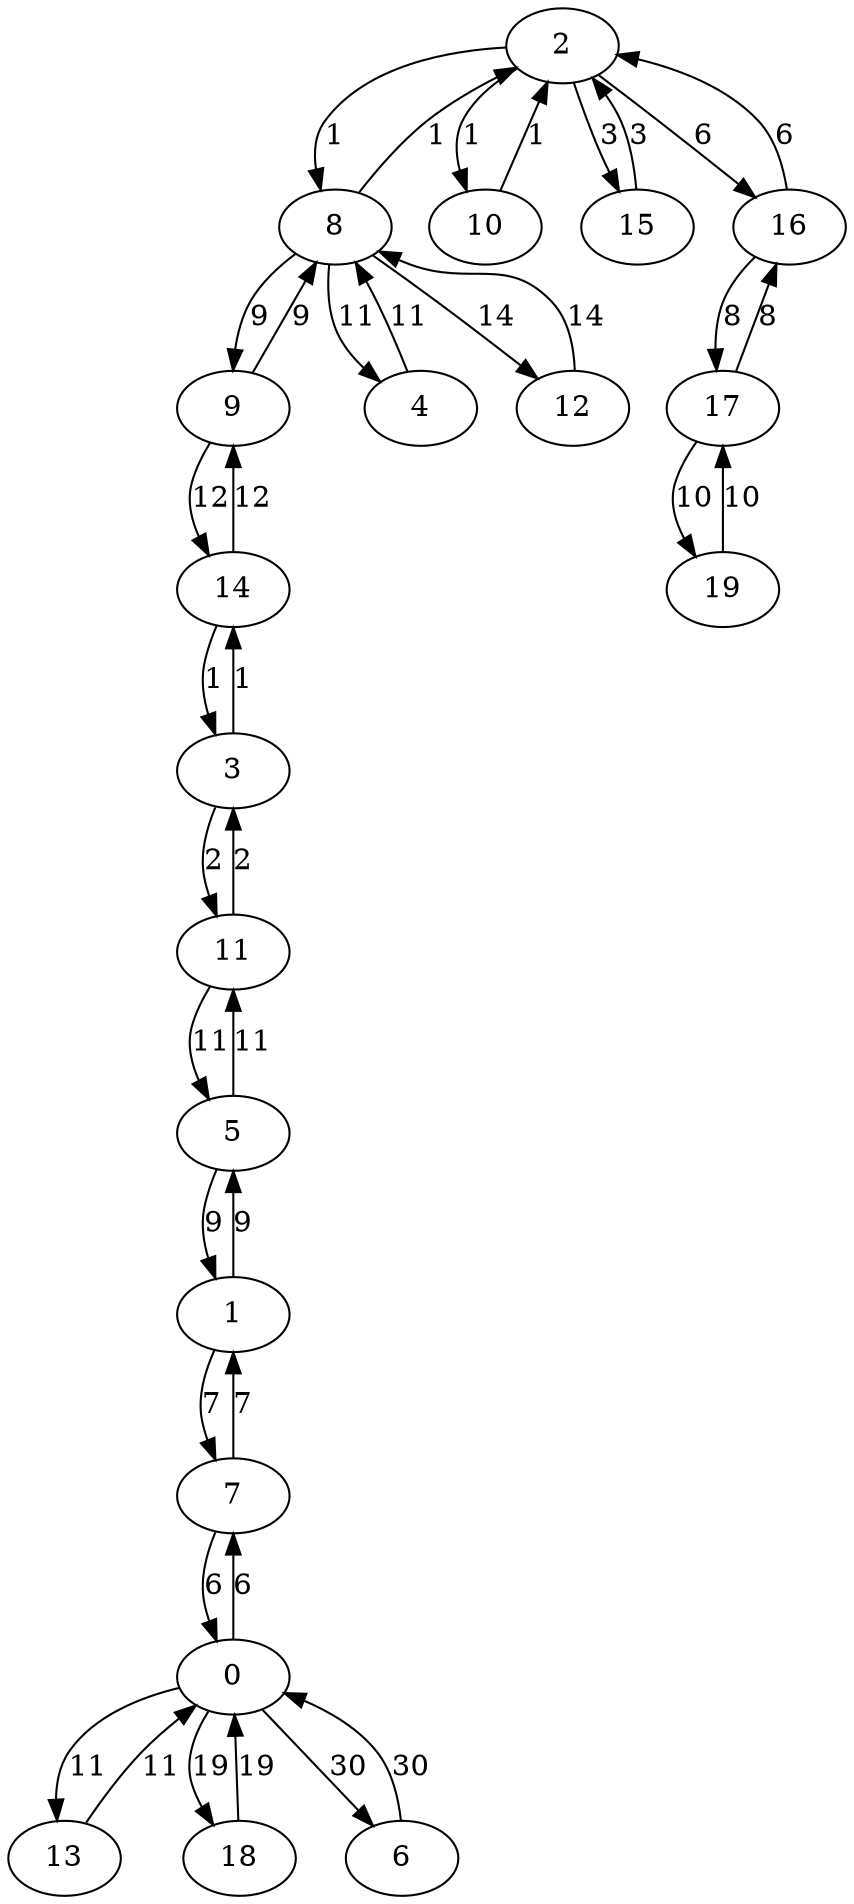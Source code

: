 digraph Gilbert20_PriMST {
2;8;10;15;16;17;9;19;4;14;3;11;5;1;7;0;13;12;18;6;2 -> 8 [label = 1];
8 -> 2 [label = 1];
2 -> 10 [label = 1];
10 -> 2 [label = 1];
2 -> 15 [label = 3];
15 -> 2 [label = 3];
16 -> 2 [label = 6];
2 -> 16 [label = 6];
16 -> 17 [label = 8];
17 -> 16 [label = 8];
9 -> 8 [label = 9];
8 -> 9 [label = 9];
19 -> 17 [label = 10];
17 -> 19 [label = 10];
8 -> 4 [label = 11];
4 -> 8 [label = 11];
9 -> 14 [label = 12];
14 -> 9 [label = 12];
3 -> 14 [label = 1];
14 -> 3 [label = 1];
11 -> 3 [label = 2];
3 -> 11 [label = 2];
11 -> 5 [label = 11];
5 -> 11 [label = 11];
1 -> 5 [label = 9];
5 -> 1 [label = 9];
1 -> 7 [label = 7];
7 -> 1 [label = 7];
0 -> 7 [label = 6];
7 -> 0 [label = 6];
13 -> 0 [label = 11];
0 -> 13 [label = 11];
12 -> 8 [label = 14];
8 -> 12 [label = 14];
0 -> 18 [label = 19];
18 -> 0 [label = 19];
0 -> 6 [label = 30];
6 -> 0 [label = 30];
}
